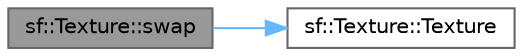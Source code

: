 digraph "sf::Texture::swap"
{
 // LATEX_PDF_SIZE
  bgcolor="transparent";
  edge [fontname=Helvetica,fontsize=10,labelfontname=Helvetica,labelfontsize=10];
  node [fontname=Helvetica,fontsize=10,shape=box,height=0.2,width=0.4];
  rankdir="LR";
  Node1 [id="Node000001",label="sf::Texture::swap",height=0.2,width=0.4,color="gray40", fillcolor="grey60", style="filled", fontcolor="black",tooltip="Swap the contents of this texture with those of another."];
  Node1 -> Node2 [id="edge1_Node000001_Node000002",color="steelblue1",style="solid",tooltip=" "];
  Node2 [id="Node000002",label="sf::Texture::Texture",height=0.2,width=0.4,color="grey40", fillcolor="white", style="filled",URL="$classsf_1_1_texture.html#a3e04674853b8533bf981db3173e3a4a7",tooltip="Default constructor."];
}

